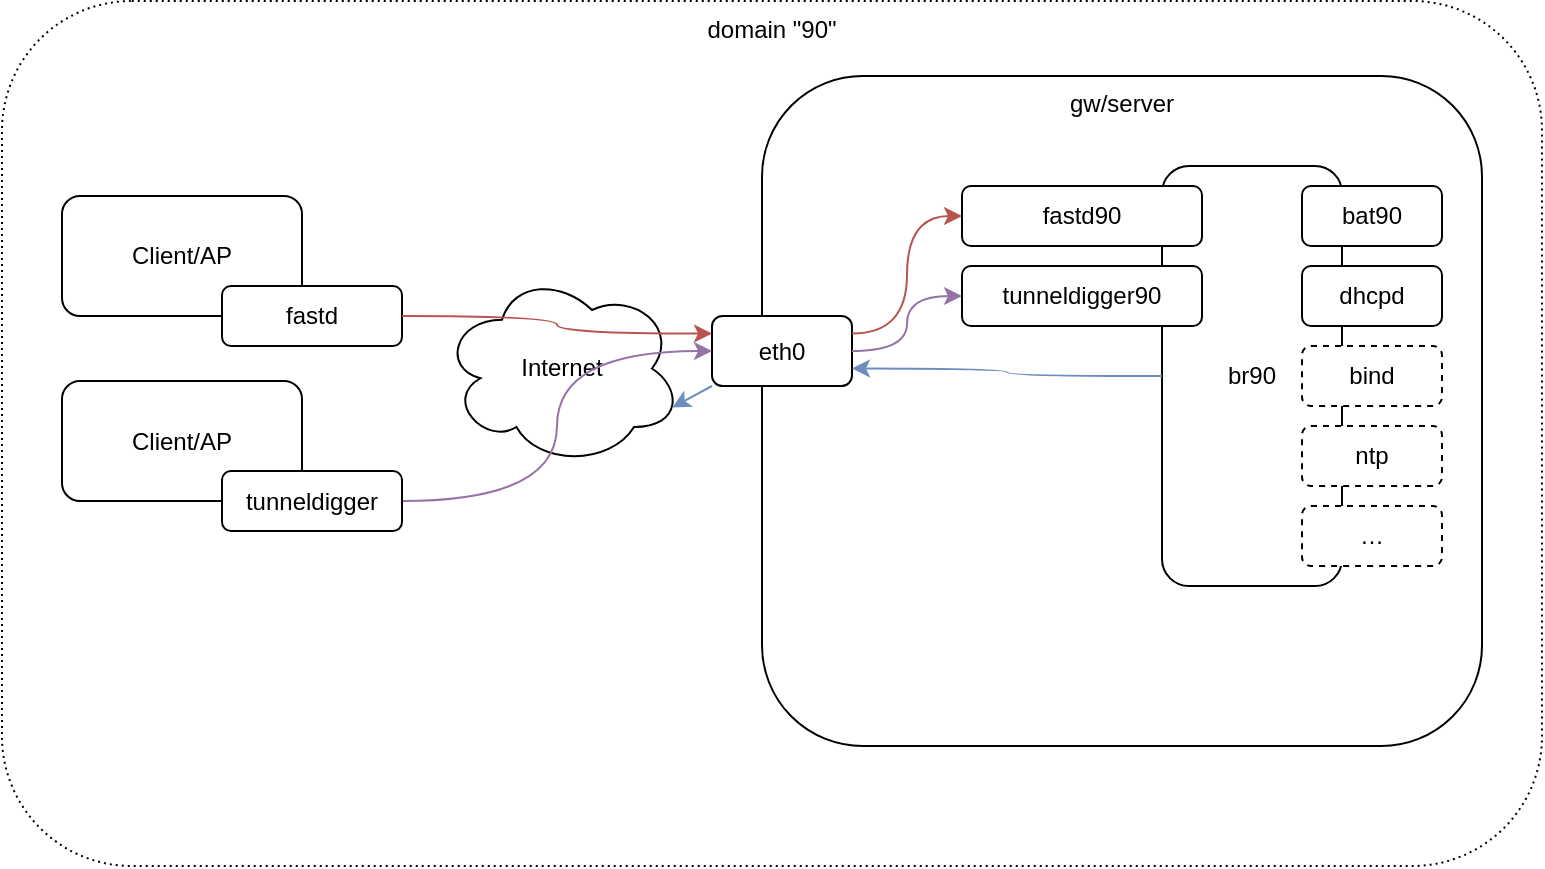 <mxfile version="15.7.3" type="device"><diagram id="2sBWrPWxcPPikh1iuoTp" name="Page-1"><mxGraphModel dx="2058" dy="1098" grid="1" gridSize="10" guides="1" tooltips="1" connect="1" arrows="1" fold="1" page="1" pageScale="1" pageWidth="850" pageHeight="1100" math="0" shadow="0"><root><mxCell id="0"/><mxCell id="1" parent="0"/><mxCell id="iNMYiMTmhs-4AJlYLjrW-19" value="domain &quot;90&quot;" style="rounded=1;whiteSpace=wrap;html=1;dashed=1;dashPattern=1 2;verticalAlign=top;" vertex="1" parent="1"><mxGeometry x="70" y="27.5" width="770" height="432.5" as="geometry"/></mxCell><mxCell id="iNMYiMTmhs-4AJlYLjrW-24" value="Internet" style="ellipse;shape=cloud;whiteSpace=wrap;html=1;verticalAlign=middle;" vertex="1" parent="1"><mxGeometry x="290" y="162.5" width="120" height="97.5" as="geometry"/></mxCell><mxCell id="iNMYiMTmhs-4AJlYLjrW-20" value="gw/server" style="rounded=1;whiteSpace=wrap;html=1;verticalAlign=top;" vertex="1" parent="1"><mxGeometry x="450" y="65" width="360" height="335" as="geometry"/></mxCell><mxCell id="iNMYiMTmhs-4AJlYLjrW-1" value="br90" style="rounded=1;whiteSpace=wrap;html=1;" vertex="1" parent="1"><mxGeometry x="650" y="110" width="90" height="210" as="geometry"/></mxCell><mxCell id="iNMYiMTmhs-4AJlYLjrW-2" value="&lt;div&gt;bat90&lt;/div&gt;" style="rounded=1;whiteSpace=wrap;html=1;" vertex="1" parent="1"><mxGeometry x="720" y="120" width="70" height="30" as="geometry"/></mxCell><mxCell id="iNMYiMTmhs-4AJlYLjrW-5" value="fastd90" style="rounded=1;whiteSpace=wrap;html=1;" vertex="1" parent="1"><mxGeometry x="550" y="120" width="120" height="30" as="geometry"/></mxCell><mxCell id="iNMYiMTmhs-4AJlYLjrW-6" value="dhcpd" style="rounded=1;whiteSpace=wrap;html=1;" vertex="1" parent="1"><mxGeometry x="720" y="160" width="70" height="30" as="geometry"/></mxCell><mxCell id="iNMYiMTmhs-4AJlYLjrW-7" value="tunneldigger90" style="rounded=1;whiteSpace=wrap;html=1;" vertex="1" parent="1"><mxGeometry x="550" y="160" width="120" height="30" as="geometry"/></mxCell><mxCell id="iNMYiMTmhs-4AJlYLjrW-8" value="bind" style="rounded=1;whiteSpace=wrap;html=1;dashed=1;" vertex="1" parent="1"><mxGeometry x="720" y="200" width="70" height="30" as="geometry"/></mxCell><mxCell id="iNMYiMTmhs-4AJlYLjrW-9" value="ntp" style="rounded=1;whiteSpace=wrap;html=1;dashed=1;" vertex="1" parent="1"><mxGeometry x="720" y="240" width="70" height="30" as="geometry"/></mxCell><mxCell id="iNMYiMTmhs-4AJlYLjrW-10" value="eth0" style="rounded=1;whiteSpace=wrap;html=1;" vertex="1" parent="1"><mxGeometry x="425" y="185" width="70" height="35" as="geometry"/></mxCell><mxCell id="iNMYiMTmhs-4AJlYLjrW-11" value="Client/AP" style="rounded=1;whiteSpace=wrap;html=1;" vertex="1" parent="1"><mxGeometry x="100" y="125" width="120" height="60" as="geometry"/></mxCell><mxCell id="iNMYiMTmhs-4AJlYLjrW-12" value="fastd" style="rounded=1;whiteSpace=wrap;html=1;" vertex="1" parent="1"><mxGeometry x="180" y="170" width="90" height="30" as="geometry"/></mxCell><mxCell id="iNMYiMTmhs-4AJlYLjrW-13" value="Client/AP" style="rounded=1;whiteSpace=wrap;html=1;" vertex="1" parent="1"><mxGeometry x="100" y="217.5" width="120" height="60" as="geometry"/></mxCell><mxCell id="iNMYiMTmhs-4AJlYLjrW-16" style="edgeStyle=orthogonalEdgeStyle;rounded=0;orthogonalLoop=1;jettySize=auto;html=1;exitX=1;exitY=0.5;exitDx=0;exitDy=0;entryX=0;entryY=0.5;entryDx=0;entryDy=0;curved=1;fillColor=#e1d5e7;strokeColor=#9673a6;" edge="1" parent="1" source="iNMYiMTmhs-4AJlYLjrW-14" target="iNMYiMTmhs-4AJlYLjrW-10"><mxGeometry relative="1" as="geometry"/></mxCell><mxCell id="iNMYiMTmhs-4AJlYLjrW-14" value="tunneldigger" style="rounded=1;whiteSpace=wrap;html=1;" vertex="1" parent="1"><mxGeometry x="180" y="262.5" width="90" height="30" as="geometry"/></mxCell><mxCell id="iNMYiMTmhs-4AJlYLjrW-15" value="" style="endArrow=classic;html=1;rounded=0;exitX=1;exitY=0.5;exitDx=0;exitDy=0;entryX=0;entryY=0.25;entryDx=0;entryDy=0;edgeStyle=orthogonalEdgeStyle;curved=1;fillColor=#f8cecc;strokeColor=#b85450;" edge="1" parent="1" source="iNMYiMTmhs-4AJlYLjrW-12" target="iNMYiMTmhs-4AJlYLjrW-10"><mxGeometry width="50" height="50" relative="1" as="geometry"><mxPoint x="400" y="460" as="sourcePoint"/><mxPoint x="450" y="410" as="targetPoint"/></mxGeometry></mxCell><mxCell id="iNMYiMTmhs-4AJlYLjrW-17" value="" style="endArrow=classic;html=1;rounded=0;curved=1;entryX=0;entryY=0.5;entryDx=0;entryDy=0;exitX=1;exitY=0.25;exitDx=0;exitDy=0;edgeStyle=orthogonalEdgeStyle;fillColor=#f8cecc;strokeColor=#b85450;" edge="1" parent="1" source="iNMYiMTmhs-4AJlYLjrW-10" target="iNMYiMTmhs-4AJlYLjrW-5"><mxGeometry width="50" height="50" relative="1" as="geometry"><mxPoint x="400" y="460" as="sourcePoint"/><mxPoint x="450" y="410" as="targetPoint"/></mxGeometry></mxCell><mxCell id="iNMYiMTmhs-4AJlYLjrW-18" value="" style="endArrow=classic;html=1;rounded=0;curved=1;entryX=0;entryY=0.5;entryDx=0;entryDy=0;edgeStyle=orthogonalEdgeStyle;exitX=1;exitY=0.5;exitDx=0;exitDy=0;fillColor=#e1d5e7;strokeColor=#9673a6;" edge="1" parent="1" source="iNMYiMTmhs-4AJlYLjrW-10" target="iNMYiMTmhs-4AJlYLjrW-7"><mxGeometry width="50" height="50" relative="1" as="geometry"><mxPoint x="500" y="203" as="sourcePoint"/><mxPoint x="450" y="410" as="targetPoint"/></mxGeometry></mxCell><mxCell id="iNMYiMTmhs-4AJlYLjrW-21" value="…" style="rounded=1;whiteSpace=wrap;html=1;dashed=1;" vertex="1" parent="1"><mxGeometry x="720" y="280" width="70" height="30" as="geometry"/></mxCell><mxCell id="iNMYiMTmhs-4AJlYLjrW-22" value="" style="endArrow=classic;html=1;rounded=0;curved=1;exitX=0;exitY=0.5;exitDx=0;exitDy=0;entryX=1;entryY=0.75;entryDx=0;entryDy=0;edgeStyle=orthogonalEdgeStyle;fillColor=#dae8fc;strokeColor=#6c8ebf;" edge="1" parent="1" source="iNMYiMTmhs-4AJlYLjrW-1" target="iNMYiMTmhs-4AJlYLjrW-10"><mxGeometry width="50" height="50" relative="1" as="geometry"><mxPoint x="400" y="460" as="sourcePoint"/><mxPoint x="450" y="410" as="targetPoint"/></mxGeometry></mxCell><mxCell id="iNMYiMTmhs-4AJlYLjrW-25" value="" style="endArrow=classic;html=1;rounded=0;curved=1;entryX=0.96;entryY=0.7;entryDx=0;entryDy=0;entryPerimeter=0;exitX=0;exitY=1;exitDx=0;exitDy=0;fillColor=#dae8fc;strokeColor=#6c8ebf;" edge="1" parent="1" source="iNMYiMTmhs-4AJlYLjrW-10" target="iNMYiMTmhs-4AJlYLjrW-24"><mxGeometry width="50" height="50" relative="1" as="geometry"><mxPoint x="400" y="460" as="sourcePoint"/><mxPoint x="450" y="410" as="targetPoint"/></mxGeometry></mxCell></root></mxGraphModel></diagram></mxfile>